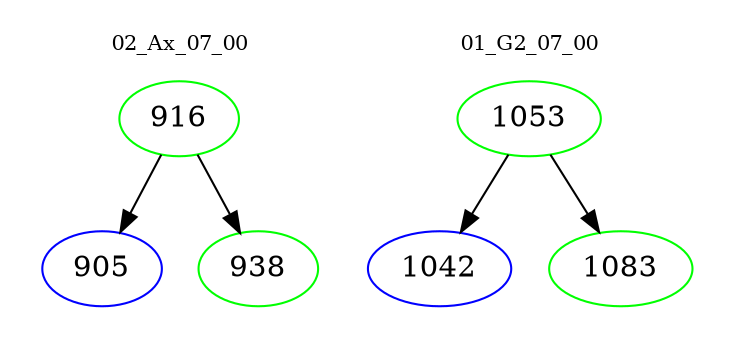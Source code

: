 digraph{
subgraph cluster_0 {
color = white
label = "02_Ax_07_00";
fontsize=10;
T0_916 [label="916", color="green"]
T0_916 -> T0_905 [color="black"]
T0_905 [label="905", color="blue"]
T0_916 -> T0_938 [color="black"]
T0_938 [label="938", color="green"]
}
subgraph cluster_1 {
color = white
label = "01_G2_07_00";
fontsize=10;
T1_1053 [label="1053", color="green"]
T1_1053 -> T1_1042 [color="black"]
T1_1042 [label="1042", color="blue"]
T1_1053 -> T1_1083 [color="black"]
T1_1083 [label="1083", color="green"]
}
}
